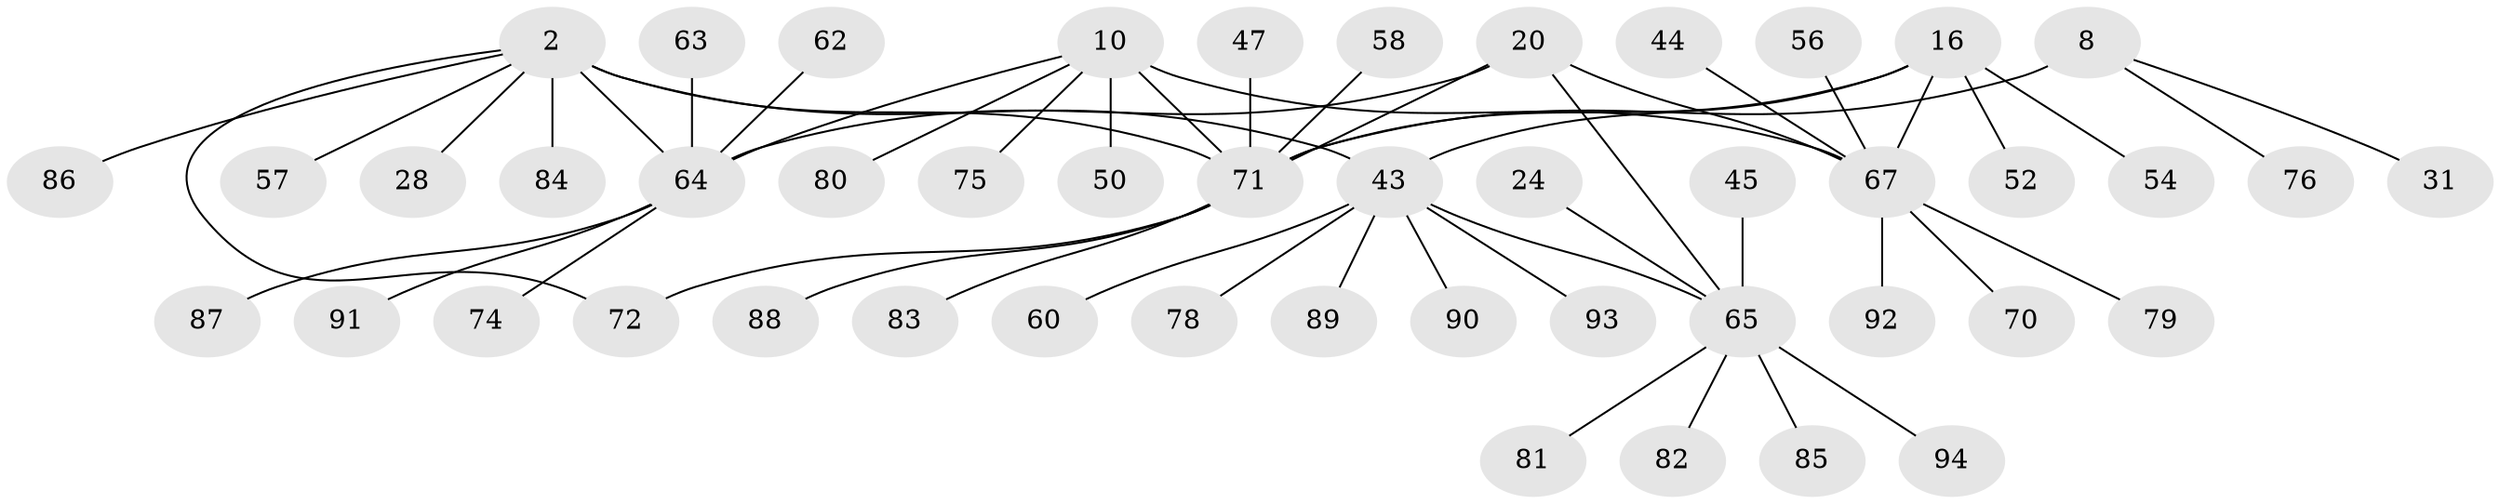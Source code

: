 // original degree distribution, {6: 0.02127659574468085, 7: 0.0425531914893617, 9: 0.031914893617021274, 8: 0.0425531914893617, 3: 0.05319148936170213, 5: 0.031914893617021274, 11: 0.010638297872340425, 4: 0.02127659574468085, 1: 0.5957446808510638, 2: 0.14893617021276595}
// Generated by graph-tools (version 1.1) at 2025/55/03/09/25 04:55:13]
// undirected, 47 vertices, 53 edges
graph export_dot {
graph [start="1"]
  node [color=gray90,style=filled];
  2 [super="+1"];
  8 [super="+7"];
  10 [super="+9"];
  16 [super="+13"];
  20 [super="+18"];
  24;
  28;
  31;
  43 [super="+41"];
  44;
  45;
  47;
  50 [super="+30"];
  52;
  54;
  56;
  57;
  58;
  60 [super="+39"];
  62;
  63 [super="+42"];
  64 [super="+4+29+37+49+55"];
  65 [super="+19+22"];
  67 [super="+12+23+25+36+38"];
  70;
  71 [super="+6"];
  72 [super="+61"];
  74 [super="+51+59"];
  75 [super="+48"];
  76;
  78;
  79 [super="+46"];
  80;
  81;
  82;
  83;
  84 [super="+69"];
  85 [super="+26"];
  86;
  87;
  88 [super="+77"];
  89 [super="+66+68"];
  90 [super="+32"];
  91;
  92 [super="+40"];
  93;
  94 [super="+73"];
  2 -- 28;
  2 -- 57;
  2 -- 86;
  2 -- 72;
  2 -- 84;
  2 -- 64 [weight=4];
  2 -- 43;
  2 -- 71;
  8 -- 31;
  8 -- 76;
  8 -- 71 [weight=4];
  10 -- 80;
  10 -- 50;
  10 -- 75;
  10 -- 64;
  10 -- 67 [weight=4];
  10 -- 71;
  16 -- 52;
  16 -- 54;
  16 -- 67;
  16 -- 43 [weight=4];
  16 -- 71;
  20 -- 64;
  20 -- 67;
  20 -- 65 [weight=4];
  20 -- 71;
  24 -- 65;
  43 -- 65;
  43 -- 78;
  43 -- 89;
  43 -- 90;
  43 -- 60;
  43 -- 93;
  44 -- 67;
  45 -- 65;
  47 -- 71;
  56 -- 67;
  58 -- 71;
  62 -- 64;
  63 -- 64;
  64 -- 74;
  64 -- 87;
  64 -- 91;
  65 -- 81;
  65 -- 82;
  65 -- 85;
  65 -- 94;
  67 -- 70;
  67 -- 79;
  67 -- 92;
  71 -- 72 [weight=2];
  71 -- 83;
  71 -- 88;
}
